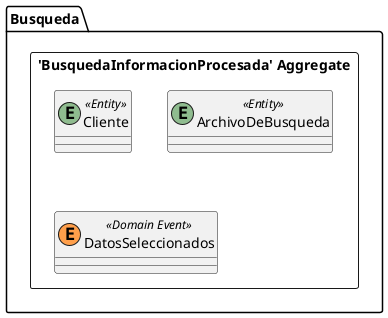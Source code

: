 @startuml

skinparam componentStyle uml2

package Busqueda {
	package "'BusquedaInformacionProcesada' Aggregate" <<Rectangle>> {
		class Cliente <<(E,DarkSeaGreen) Entity>> {
		}
		class ArchivoDeBusqueda <<(E,DarkSeaGreen) Entity>> {
		}
		class DatosSeleccionados <<(E,#ff9f4b) Domain Event>> {
		}
	}
}


@enduml
